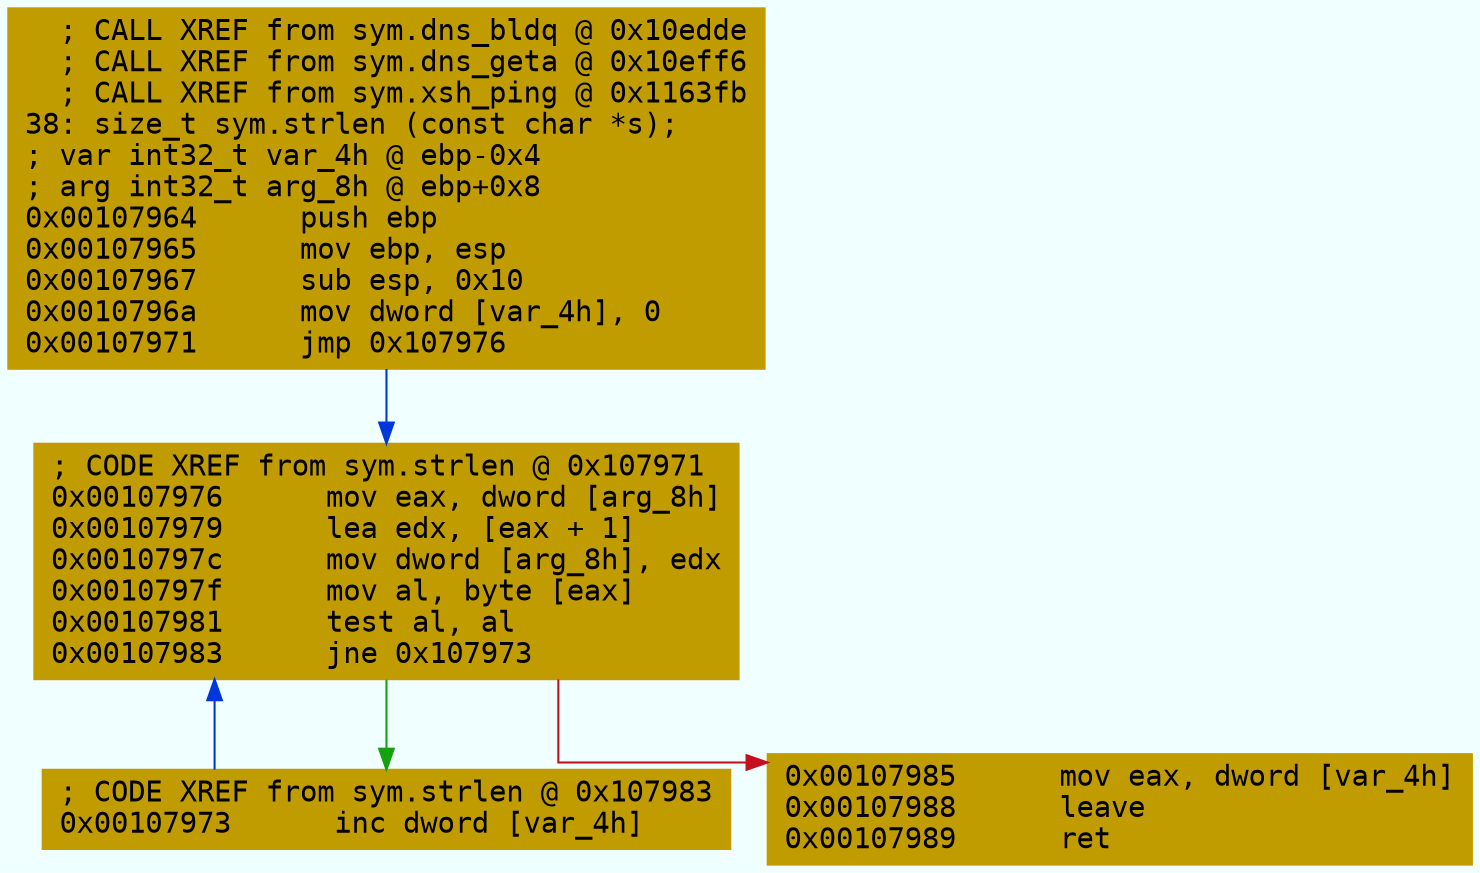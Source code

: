 digraph code {
	graph [bgcolor=azure fontsize=8 fontname="Courier" splines="ortho"];
	node [fillcolor=gray style=filled shape=box];
	edge [arrowhead="normal"];
	"0x00107964" [URL="sym.strlen/0x00107964", fillcolor="#c19c00",color="#c19c00", fontname="Courier",label="  ; CALL XREF from sym.dns_bldq @ 0x10edde\l  ; CALL XREF from sym.dns_geta @ 0x10eff6\l  ; CALL XREF from sym.xsh_ping @ 0x1163fb\l38: size_t sym.strlen (const char *s);\l; var int32_t var_4h @ ebp-0x4\l; arg int32_t arg_8h @ ebp+0x8\l0x00107964      push ebp\l0x00107965      mov ebp, esp\l0x00107967      sub esp, 0x10\l0x0010796a      mov dword [var_4h], 0\l0x00107971      jmp 0x107976\l"]
	"0x00107973" [URL="sym.strlen/0x00107973", fillcolor="#c19c00",color="#c19c00", fontname="Courier",label="; CODE XREF from sym.strlen @ 0x107983\l0x00107973      inc dword [var_4h]\l"]
	"0x00107976" [URL="sym.strlen/0x00107976", fillcolor="#c19c00",color="#c19c00", fontname="Courier",label="; CODE XREF from sym.strlen @ 0x107971\l0x00107976      mov eax, dword [arg_8h]\l0x00107979      lea edx, [eax + 1]\l0x0010797c      mov dword [arg_8h], edx\l0x0010797f      mov al, byte [eax]\l0x00107981      test al, al\l0x00107983      jne 0x107973\l"]
	"0x00107985" [URL="sym.strlen/0x00107985", fillcolor="#c19c00",color="#c19c00", fontname="Courier",label="0x00107985      mov eax, dword [var_4h]\l0x00107988      leave\l0x00107989      ret\l"]
        "0x00107964" -> "0x00107976" [color="#0037da"];
        "0x00107973" -> "0x00107976" [color="#0037da"];
        "0x00107976" -> "0x00107973" [color="#13a10e"];
        "0x00107976" -> "0x00107985" [color="#c50f1f"];
}
